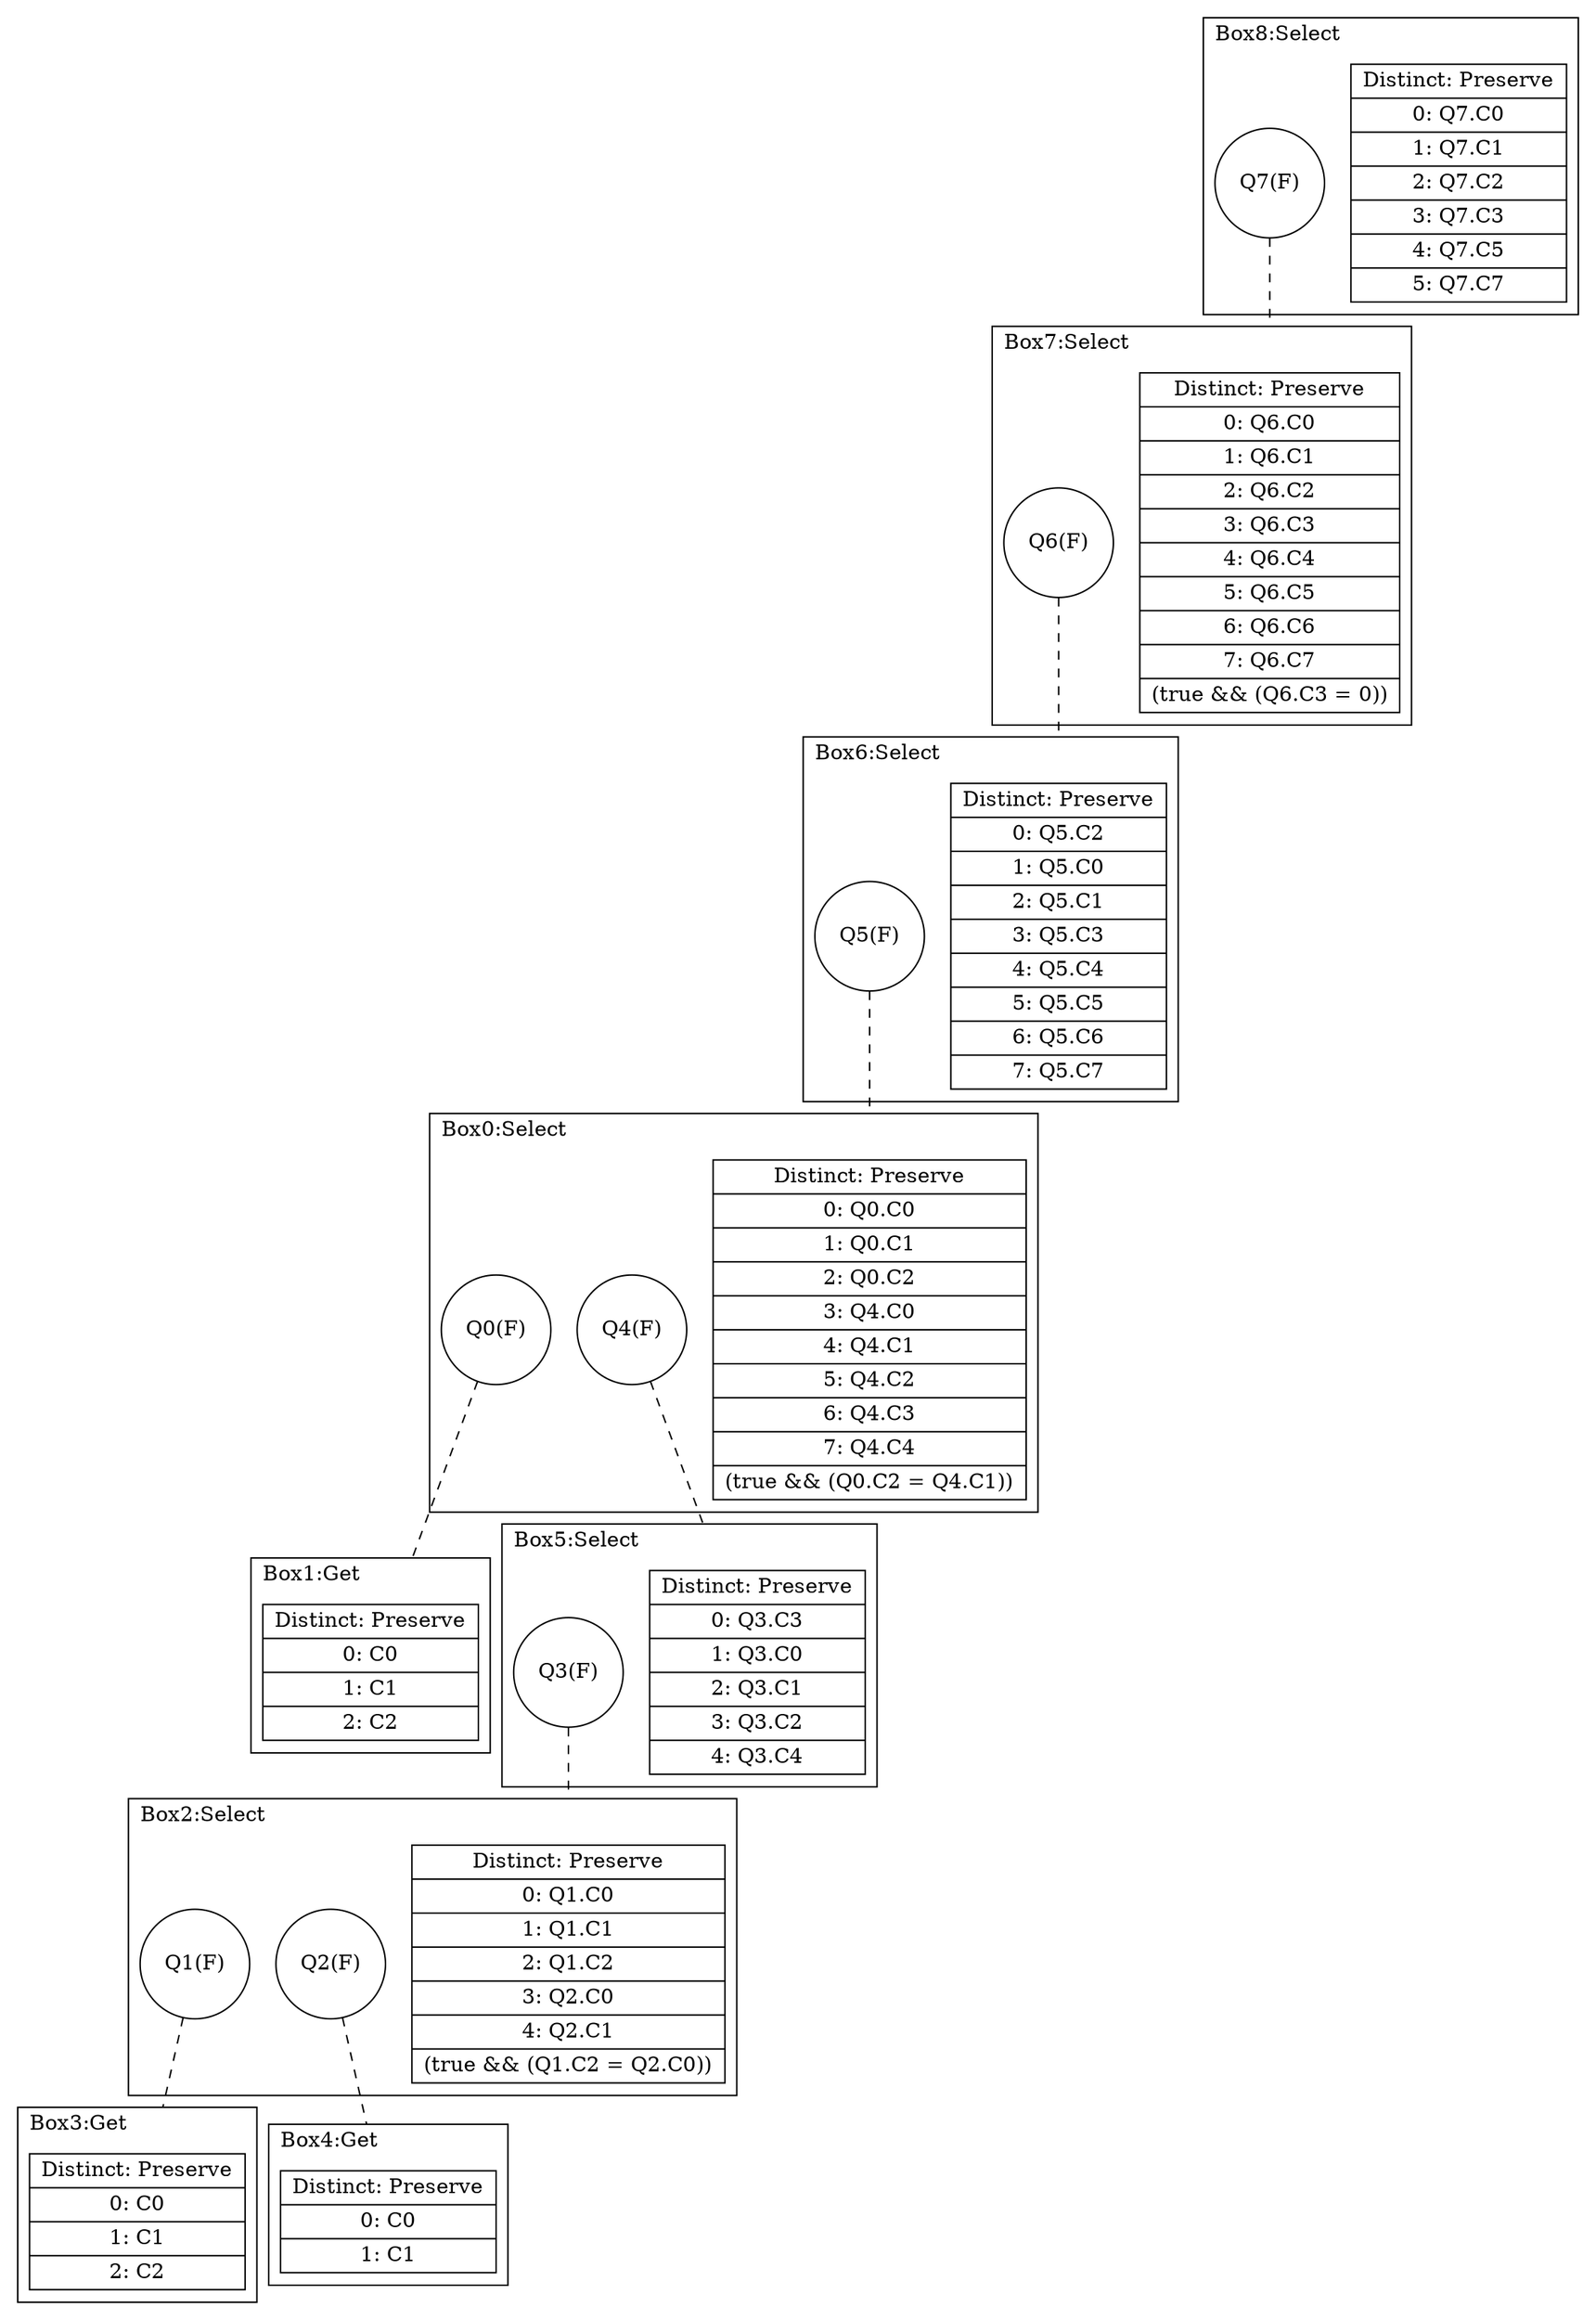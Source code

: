 digraph G {
    compound = true
    labeljust = l
    label = ""
    node [ shape = box ]
    subgraph cluster8 {
        label = "Box8:Select"
        boxhead8 [ shape = record, label = "{ Distinct: Preserve| 0: Q7.C0| 1: Q7.C1| 2: Q7.C2| 3: Q7.C3| 4: Q7.C5| 5: Q7.C7 }" ]
        {
            rank = same
            node [ shape = circle ]
            Q7 [ label = "Q7(F)" ]
        }
    }
    subgraph cluster7 {
        label = "Box7:Select"
        boxhead7 [ shape = record, label = "{ Distinct: Preserve| 0: Q6.C0| 1: Q6.C1| 2: Q6.C2| 3: Q6.C3| 4: Q6.C4| 5: Q6.C5| 6: Q6.C6| 7: Q6.C7| (true && (Q6.C3 = 0)) }" ]
        {
            rank = same
            node [ shape = circle ]
            Q6 [ label = "Q6(F)" ]
        }
    }
    subgraph cluster6 {
        label = "Box6:Select"
        boxhead6 [ shape = record, label = "{ Distinct: Preserve| 0: Q5.C2| 1: Q5.C0| 2: Q5.C1| 3: Q5.C3| 4: Q5.C4| 5: Q5.C5| 6: Q5.C6| 7: Q5.C7 }" ]
        {
            rank = same
            node [ shape = circle ]
            Q5 [ label = "Q5(F)" ]
        }
    }
    subgraph cluster0 {
        label = "Box0:Select"
        boxhead0 [ shape = record, label = "{ Distinct: Preserve| 0: Q0.C0| 1: Q0.C1| 2: Q0.C2| 3: Q4.C0| 4: Q4.C1| 5: Q4.C2| 6: Q4.C3| 7: Q4.C4| (true && (Q0.C2 = Q4.C1)) }" ]
        {
            rank = same
            node [ shape = circle ]
            Q0 [ label = "Q0(F)" ]
            Q4 [ label = "Q4(F)" ]
        }
    }
    subgraph cluster1 {
        label = "Box1:Get"
        boxhead1 [ shape = record, label = "{ Distinct: Preserve| 0: C0| 1: C1| 2: C2 }" ]
        {
            rank = same
        }
    }
    subgraph cluster5 {
        label = "Box5:Select"
        boxhead5 [ shape = record, label = "{ Distinct: Preserve| 0: Q3.C3| 1: Q3.C0| 2: Q3.C1| 3: Q3.C2| 4: Q3.C4 }" ]
        {
            rank = same
            node [ shape = circle ]
            Q3 [ label = "Q3(F)" ]
        }
    }
    subgraph cluster2 {
        label = "Box2:Select"
        boxhead2 [ shape = record, label = "{ Distinct: Preserve| 0: Q1.C0| 1: Q1.C1| 2: Q1.C2| 3: Q2.C0| 4: Q2.C1| (true && (Q1.C2 = Q2.C0)) }" ]
        {
            rank = same
            node [ shape = circle ]
            Q1 [ label = "Q1(F)" ]
            Q2 [ label = "Q2(F)" ]
        }
    }
    subgraph cluster3 {
        label = "Box3:Get"
        boxhead3 [ shape = record, label = "{ Distinct: Preserve| 0: C0| 1: C1| 2: C2 }" ]
        {
            rank = same
        }
    }
    subgraph cluster4 {
        label = "Box4:Get"
        boxhead4 [ shape = record, label = "{ Distinct: Preserve| 0: C0| 1: C1 }" ]
        {
            rank = same
        }
    }
    edge [ arrowhead = none, style = dashed ]
    Q7 -> boxhead7 [ lhead = cluster7 ]
    Q6 -> boxhead6 [ lhead = cluster6 ]
    Q5 -> boxhead0 [ lhead = cluster0 ]
    Q0 -> boxhead1 [ lhead = cluster1 ]
    Q4 -> boxhead5 [ lhead = cluster5 ]
    Q3 -> boxhead2 [ lhead = cluster2 ]
    Q1 -> boxhead3 [ lhead = cluster3 ]
    Q2 -> boxhead4 [ lhead = cluster4 ]
}
